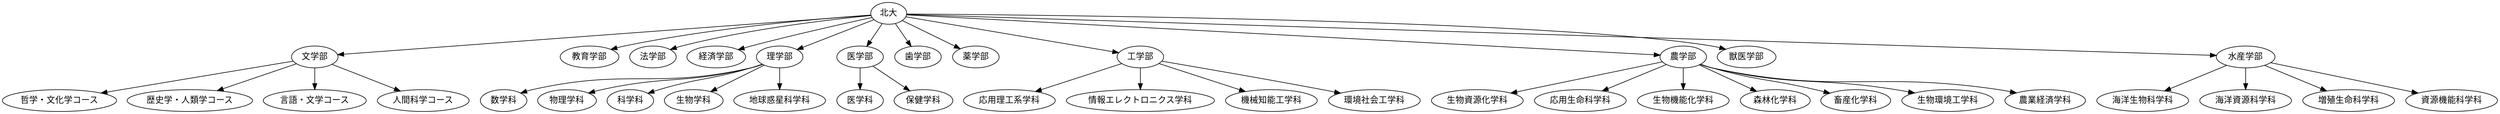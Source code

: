 digraph {
	"北大"
	"文学部"
	"教育学部"
	"法学部"
	"経済学部"
	"理学部"
	"医学部"
	"歯学部"
	"薬学部"
	"工学部"
	"農学部"
	"獣医学部"
	"水産学部"
	"文学部"
	"哲学・文化学コース"
	"歴史学・人類学コース"
	"言語・文学コース"
	"人間科学コース"
	"医学部"
	"医学科"
	"保健学科"
	"理学部"
	"数学科"
	"物理学科"
	"科学科"
	"生物学科"
	"地球惑星科学科"
	"工学部"
	"応用理工系学科"
	"情報エレクトロニクス学科"
	"機械知能工学科"
	"環境社会工学科"
	"農学部"
	"生物資源化学科"
	"応用生命科学科"
	"生物機能化学科"
	"森林化学科"
	"畜産化学科"
	"生物環境工学科"
	"農業経済学科"
	"水産学部"
	"海洋生物科学科"
	"海洋資源科学科"
	"増殖生命科学科"
	"資源機能科学科"
	"北大" -> "文学部"
	"北大" -> "教育学部"
	"北大" -> "法学部"
	"北大" -> "経済学部"
	"北大" -> "理学部"
	"北大" -> "医学部"
	"北大" -> "歯学部"
	"北大" -> "薬学部"
	"北大" -> "工学部"
	"北大" -> "農学部"
	"北大" -> "獣医学部"
	"北大" -> "水産学部"
	"文学部" -> "哲学・文化学コース"
	"文学部" -> "歴史学・人類学コース"
	"文学部" -> "言語・文学コース"
	"文学部" -> "人間科学コース"
	"医学部" -> "医学科"
	"医学部" -> "保健学科"
	"理学部" -> "数学科"
	"理学部" -> "物理学科"
	"理学部" -> "科学科"
	"理学部" -> "生物学科"
	"理学部" -> "地球惑星科学科"
	"工学部" -> "応用理工系学科"
	"工学部" -> "情報エレクトロニクス学科"
	"工学部" -> "機械知能工学科"
	"工学部" -> "環境社会工学科"
	"農学部" -> "生物資源化学科"
	"農学部" -> "応用生命科学科"
	"農学部" -> "生物機能化学科"
	"農学部" -> "森林化学科"
	"農学部" -> "畜産化学科"
	"農学部" -> "生物環境工学科"
	"農学部" -> "農業経済学科"
	"水産学部" -> "海洋生物科学科"
	"水産学部" -> "海洋資源科学科"
	"水産学部" -> "増殖生命科学科"
	"水産学部" -> "資源機能科学科"
	overlap=false
}
